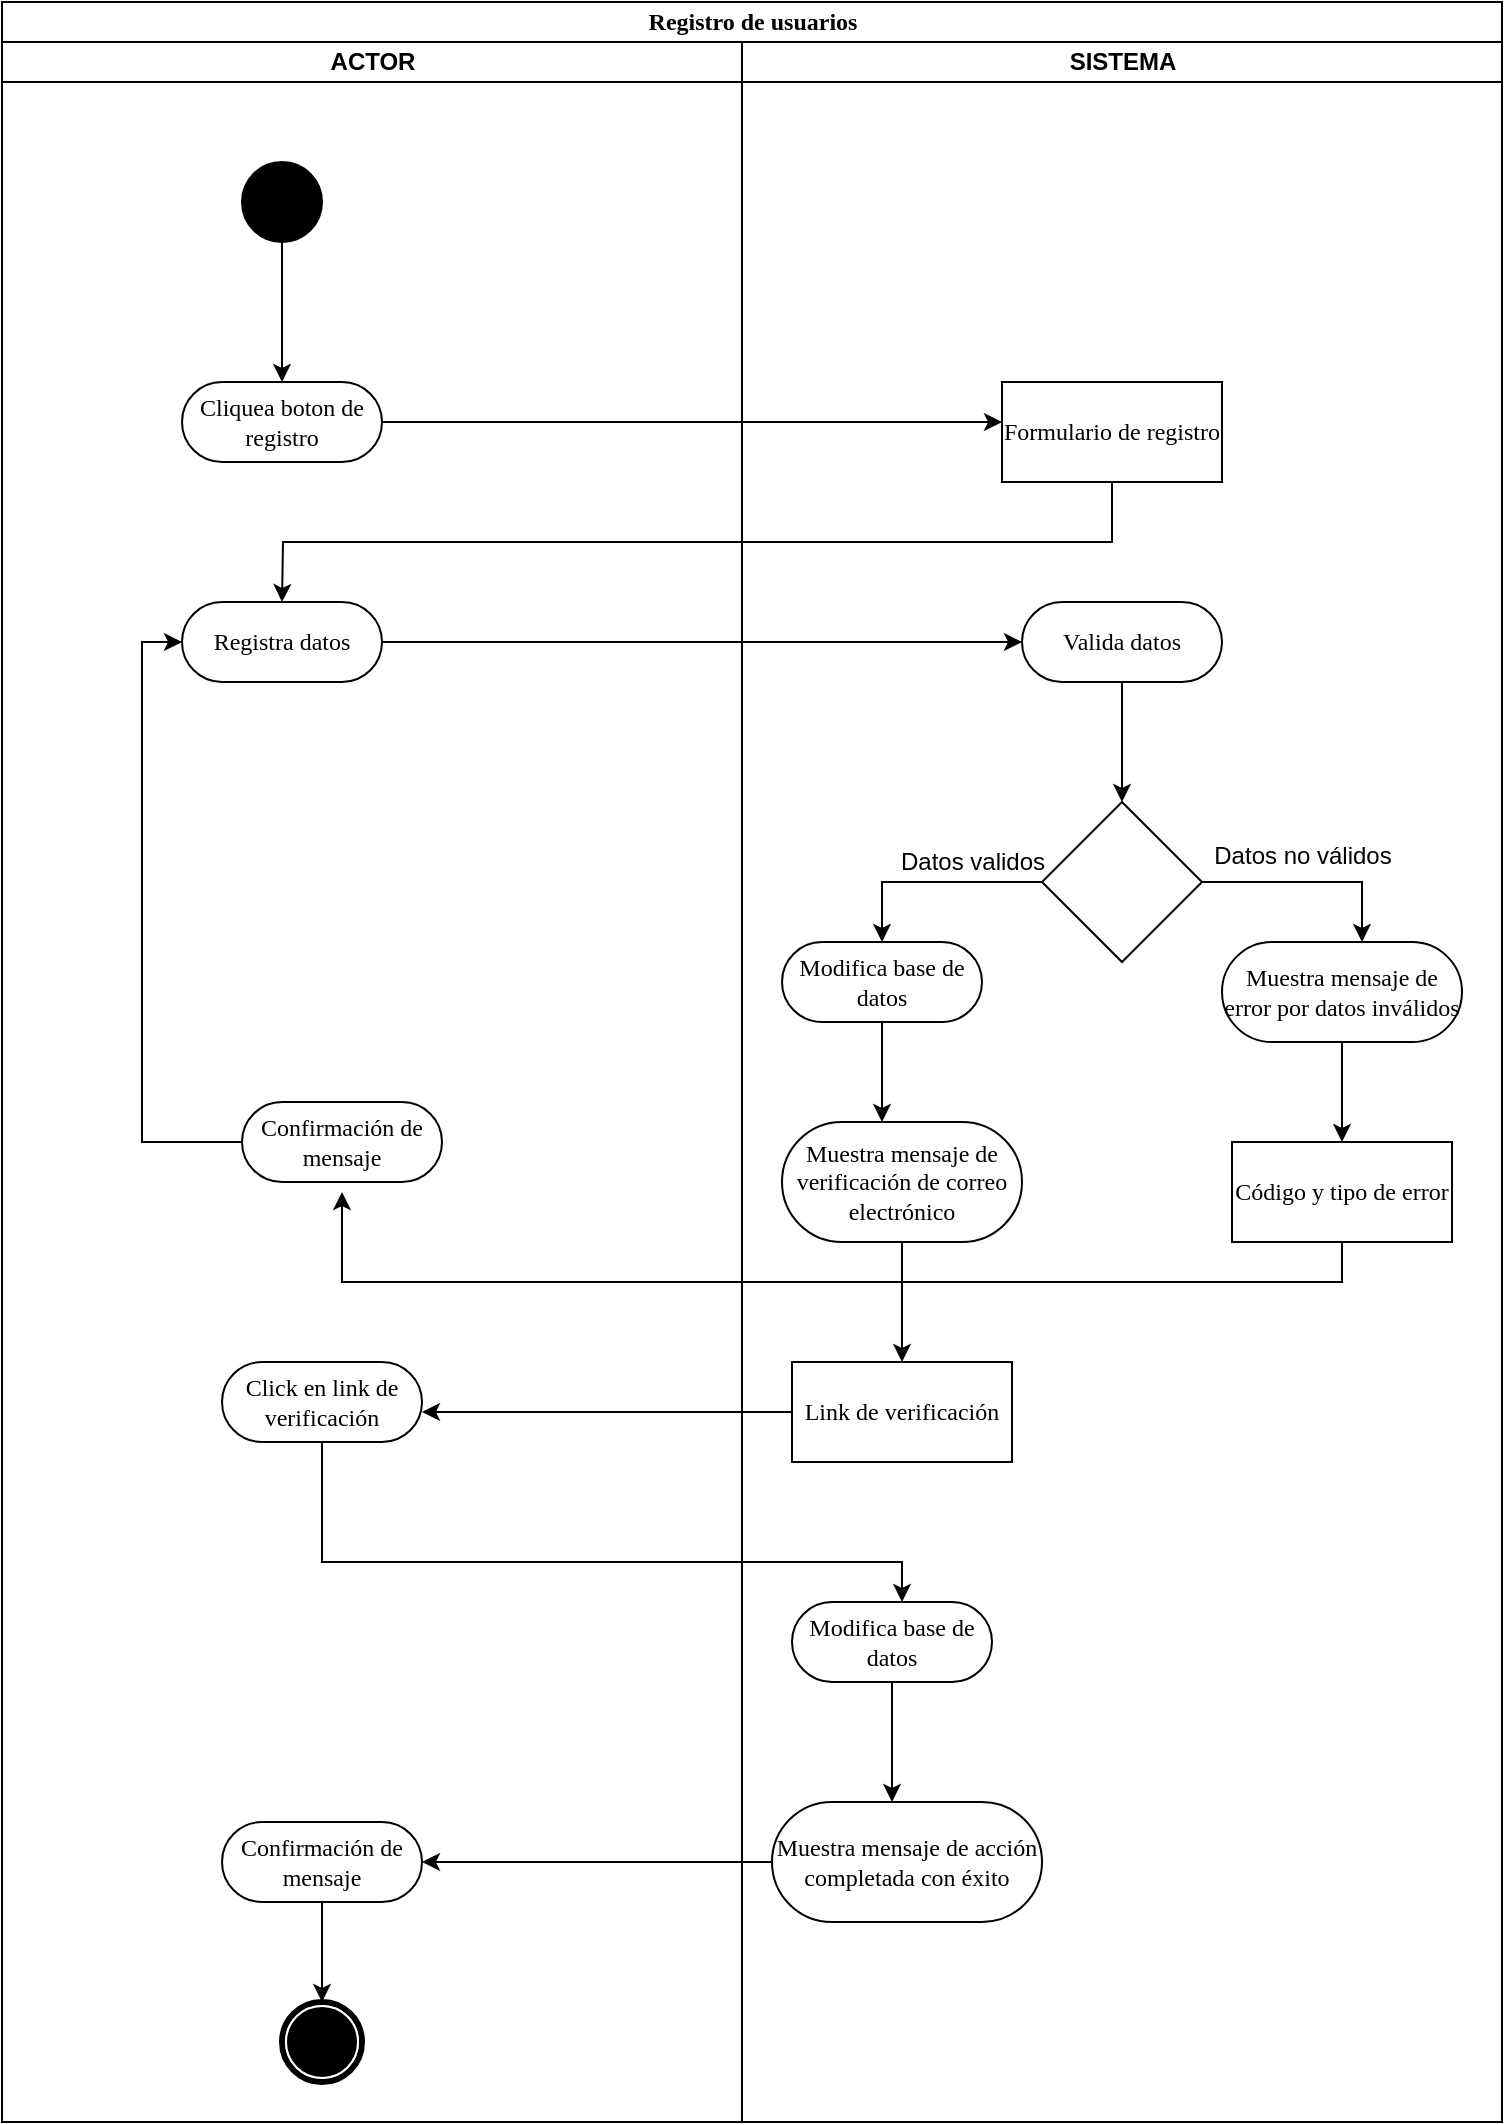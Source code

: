 <mxfile version="12.6.5" type="device" pages="3"><diagram name="Registro" id="0783ab3e-0a74-02c8-0abd-f7b4e66b4bec"><mxGraphModel dx="1024" dy="592" grid="1" gridSize="10" guides="1" tooltips="1" connect="1" arrows="1" fold="1" page="1" pageScale="1" pageWidth="850" pageHeight="1100" background="#ffffff" math="0" shadow="0"><root><mxCell id="0"/><mxCell id="1" parent="0"/><mxCell id="1c1d494c118603dd-1" value="Registro de usuarios" style="swimlane;html=1;childLayout=stackLayout;startSize=20;rounded=0;shadow=0;comic=0;labelBackgroundColor=none;strokeWidth=1;fontFamily=Verdana;fontSize=12;align=center;" parent="1" vertex="1"><mxGeometry x="40" y="20" width="750" height="1060" as="geometry"/></mxCell><mxCell id="1c1d494c118603dd-2" value="ACTOR" style="swimlane;html=1;startSize=20;" parent="1c1d494c118603dd-1" vertex="1"><mxGeometry y="20" width="370" height="1040" as="geometry"/></mxCell><mxCell id="rcDCNk9KiRNdhq87IISS-1" style="edgeStyle=orthogonalEdgeStyle;rounded=0;orthogonalLoop=1;jettySize=auto;html=1;" parent="1c1d494c118603dd-2" source="60571a20871a0731-4" target="60571a20871a0731-8" edge="1"><mxGeometry relative="1" as="geometry"/></mxCell><mxCell id="60571a20871a0731-4" value="" style="ellipse;whiteSpace=wrap;html=1;rounded=0;shadow=0;comic=0;labelBackgroundColor=none;strokeWidth=1;fillColor=#000000;fontFamily=Verdana;fontSize=12;align=center;" parent="1c1d494c118603dd-2" vertex="1"><mxGeometry x="120" y="60" width="40" height="40" as="geometry"/></mxCell><mxCell id="60571a20871a0731-8" value="Cliquea boton de registro" style="rounded=1;whiteSpace=wrap;html=1;shadow=0;comic=0;labelBackgroundColor=none;strokeWidth=1;fontFamily=Verdana;fontSize=12;align=center;arcSize=50;" parent="1c1d494c118603dd-2" vertex="1"><mxGeometry x="90" y="170" width="100" height="40" as="geometry"/></mxCell><mxCell id="rcDCNk9KiRNdhq87IISS-4" value="Registra datos" style="rounded=1;whiteSpace=wrap;html=1;shadow=0;comic=0;labelBackgroundColor=none;strokeWidth=1;fontFamily=Verdana;fontSize=12;align=center;arcSize=50;" parent="1c1d494c118603dd-2" vertex="1"><mxGeometry x="90" y="280" width="100" height="40" as="geometry"/></mxCell><mxCell id="ji4gFvk_1P_gyzuex5hH-104" value="Click en link de verificación" style="rounded=1;whiteSpace=wrap;html=1;shadow=0;comic=0;labelBackgroundColor=none;strokeWidth=1;fontFamily=Verdana;fontSize=12;align=center;arcSize=50;" vertex="1" parent="1c1d494c118603dd-2"><mxGeometry x="110" y="660" width="100" height="40" as="geometry"/></mxCell><mxCell id="ji4gFvk_1P_gyzuex5hH-111" style="edgeStyle=orthogonalEdgeStyle;rounded=0;orthogonalLoop=1;jettySize=auto;html=1;exitX=0.5;exitY=1;exitDx=0;exitDy=0;entryX=0.5;entryY=0;entryDx=0;entryDy=0;" edge="1" parent="1c1d494c118603dd-2" source="ji4gFvk_1P_gyzuex5hH-110" target="60571a20871a0731-5"><mxGeometry relative="1" as="geometry"/></mxCell><mxCell id="ji4gFvk_1P_gyzuex5hH-110" value="Confirmación de mensaje" style="rounded=1;whiteSpace=wrap;html=1;shadow=0;comic=0;labelBackgroundColor=none;strokeWidth=1;fontFamily=Verdana;fontSize=12;align=center;arcSize=50;" vertex="1" parent="1c1d494c118603dd-2"><mxGeometry x="110" y="890" width="100" height="40" as="geometry"/></mxCell><mxCell id="60571a20871a0731-5" value="" style="shape=mxgraph.bpmn.shape;html=1;verticalLabelPosition=bottom;labelBackgroundColor=#ffffff;verticalAlign=top;perimeter=ellipsePerimeter;outline=end;symbol=terminate;rounded=0;shadow=0;comic=0;strokeWidth=1;fontFamily=Verdana;fontSize=12;align=center;" parent="1c1d494c118603dd-2" vertex="1"><mxGeometry x="140" y="980" width="40" height="40" as="geometry"/></mxCell><mxCell id="ji4gFvk_1P_gyzuex5hH-117" style="edgeStyle=orthogonalEdgeStyle;rounded=0;orthogonalLoop=1;jettySize=auto;html=1;exitX=0;exitY=0.5;exitDx=0;exitDy=0;entryX=0;entryY=0.5;entryDx=0;entryDy=0;" edge="1" parent="1c1d494c118603dd-2" source="ji4gFvk_1P_gyzuex5hH-116" target="rcDCNk9KiRNdhq87IISS-4"><mxGeometry relative="1" as="geometry"/></mxCell><mxCell id="ji4gFvk_1P_gyzuex5hH-116" value="Confirmación de mensaje" style="rounded=1;whiteSpace=wrap;html=1;shadow=0;comic=0;labelBackgroundColor=none;strokeWidth=1;fontFamily=Verdana;fontSize=12;align=center;arcSize=50;" vertex="1" parent="1c1d494c118603dd-2"><mxGeometry x="120" y="530" width="100" height="40" as="geometry"/></mxCell><mxCell id="1c1d494c118603dd-4" value="SISTEMA" style="swimlane;html=1;startSize=20;" parent="1c1d494c118603dd-1" vertex="1"><mxGeometry x="370" y="20" width="380" height="1040" as="geometry"/></mxCell><mxCell id="1c1d494c118603dd-9" value="Formulario de registro" style="rounded=0;whiteSpace=wrap;html=1;shadow=0;comic=0;labelBackgroundColor=none;strokeWidth=1;fontFamily=Verdana;fontSize=12;align=center;arcSize=50;" parent="1c1d494c118603dd-4" vertex="1"><mxGeometry x="130" y="170" width="110" height="50" as="geometry"/></mxCell><mxCell id="rcDCNk9KiRNdhq87IISS-6" value="Valida datos" style="rounded=1;whiteSpace=wrap;html=1;shadow=0;comic=0;labelBackgroundColor=none;strokeWidth=1;fontFamily=Verdana;fontSize=12;align=center;arcSize=50;" parent="1c1d494c118603dd-4" vertex="1"><mxGeometry x="140" y="280" width="100" height="40" as="geometry"/></mxCell><mxCell id="ji4gFvk_1P_gyzuex5hH-93" value="" style="rhombus;whiteSpace=wrap;html=1;" vertex="1" parent="1c1d494c118603dd-4"><mxGeometry x="150" y="380" width="80" height="80" as="geometry"/></mxCell><mxCell id="ji4gFvk_1P_gyzuex5hH-95" value="Datos validos" style="text;html=1;align=center;verticalAlign=middle;resizable=0;points=[];autosize=1;" vertex="1" parent="1c1d494c118603dd-4"><mxGeometry x="70" y="400" width="90" height="20" as="geometry"/></mxCell><mxCell id="ji4gFvk_1P_gyzuex5hH-97" value="Datos no válidos" style="text;html=1;align=center;verticalAlign=middle;resizable=0;points=[];autosize=1;" vertex="1" parent="1c1d494c118603dd-4"><mxGeometry x="230" y="397" width="100" height="20" as="geometry"/></mxCell><mxCell id="ji4gFvk_1P_gyzuex5hH-98" value="Modifica base de datos" style="rounded=1;whiteSpace=wrap;html=1;shadow=0;comic=0;labelBackgroundColor=none;strokeWidth=1;fontFamily=Verdana;fontSize=12;align=center;arcSize=50;" vertex="1" parent="1c1d494c118603dd-4"><mxGeometry x="20" y="450" width="100" height="40" as="geometry"/></mxCell><mxCell id="ji4gFvk_1P_gyzuex5hH-100" value="Muestra mensaje de verificación de correo electrónico" style="rounded=1;whiteSpace=wrap;html=1;shadow=0;comic=0;labelBackgroundColor=none;strokeWidth=1;fontFamily=Verdana;fontSize=12;align=center;arcSize=50;" vertex="1" parent="1c1d494c118603dd-4"><mxGeometry x="20" y="540" width="120" height="60" as="geometry"/></mxCell><mxCell id="ji4gFvk_1P_gyzuex5hH-102" value="Link de verificación" style="rounded=0;whiteSpace=wrap;html=1;shadow=0;comic=0;labelBackgroundColor=none;strokeWidth=1;fontFamily=Verdana;fontSize=12;align=center;arcSize=50;" vertex="1" parent="1c1d494c118603dd-4"><mxGeometry x="25" y="660" width="110" height="50" as="geometry"/></mxCell><mxCell id="ji4gFvk_1P_gyzuex5hH-106" value="Modifica base de datos" style="rounded=1;whiteSpace=wrap;html=1;shadow=0;comic=0;labelBackgroundColor=none;strokeWidth=1;fontFamily=Verdana;fontSize=12;align=center;arcSize=50;" vertex="1" parent="1c1d494c118603dd-4"><mxGeometry x="25" y="780" width="100" height="40" as="geometry"/></mxCell><mxCell id="ji4gFvk_1P_gyzuex5hH-108" value="Muestra mensaje de acción completada con éxito" style="rounded=1;whiteSpace=wrap;html=1;shadow=0;comic=0;labelBackgroundColor=none;strokeWidth=1;fontFamily=Verdana;fontSize=12;align=center;arcSize=50;" vertex="1" parent="1c1d494c118603dd-4"><mxGeometry x="15" y="880" width="135" height="60" as="geometry"/></mxCell><mxCell id="ji4gFvk_1P_gyzuex5hH-112" value="Muestra mensaje de error por datos inválidos" style="rounded=1;whiteSpace=wrap;html=1;shadow=0;comic=0;labelBackgroundColor=none;strokeWidth=1;fontFamily=Verdana;fontSize=12;align=center;arcSize=50;" vertex="1" parent="1c1d494c118603dd-4"><mxGeometry x="240" y="450" width="120" height="50" as="geometry"/></mxCell><mxCell id="ji4gFvk_1P_gyzuex5hH-114" value="Código y tipo de error" style="rounded=0;whiteSpace=wrap;html=1;shadow=0;comic=0;labelBackgroundColor=none;strokeWidth=1;fontFamily=Verdana;fontSize=12;align=center;arcSize=50;" vertex="1" parent="1c1d494c118603dd-4"><mxGeometry x="245" y="550" width="110" height="50" as="geometry"/></mxCell><mxCell id="rcDCNk9KiRNdhq87IISS-2" style="edgeStyle=orthogonalEdgeStyle;rounded=0;orthogonalLoop=1;jettySize=auto;html=1;exitX=1;exitY=0.5;exitDx=0;exitDy=0;" parent="1" source="60571a20871a0731-8" edge="1"><mxGeometry relative="1" as="geometry"><mxPoint x="540" y="230" as="targetPoint"/></mxGeometry></mxCell><mxCell id="rcDCNk9KiRNdhq87IISS-3" style="edgeStyle=orthogonalEdgeStyle;rounded=0;orthogonalLoop=1;jettySize=auto;html=1;exitX=0.5;exitY=1;exitDx=0;exitDy=0;" parent="1" source="1c1d494c118603dd-9" edge="1"><mxGeometry relative="1" as="geometry"><mxPoint x="180" y="320" as="targetPoint"/></mxGeometry></mxCell><mxCell id="rcDCNk9KiRNdhq87IISS-5" style="edgeStyle=orthogonalEdgeStyle;rounded=0;orthogonalLoop=1;jettySize=auto;html=1;" parent="1" source="rcDCNk9KiRNdhq87IISS-4" edge="1"><mxGeometry relative="1" as="geometry"><mxPoint x="550" y="340" as="targetPoint"/></mxGeometry></mxCell><mxCell id="rcDCNk9KiRNdhq87IISS-7" style="edgeStyle=orthogonalEdgeStyle;rounded=0;orthogonalLoop=1;jettySize=auto;html=1;" parent="1" source="rcDCNk9KiRNdhq87IISS-6" edge="1"><mxGeometry relative="1" as="geometry"><mxPoint x="600" y="420" as="targetPoint"/></mxGeometry></mxCell><mxCell id="ji4gFvk_1P_gyzuex5hH-94" style="edgeStyle=orthogonalEdgeStyle;rounded=0;orthogonalLoop=1;jettySize=auto;html=1;exitX=0;exitY=0.5;exitDx=0;exitDy=0;" edge="1" parent="1" source="ji4gFvk_1P_gyzuex5hH-93"><mxGeometry relative="1" as="geometry"><mxPoint x="480" y="490" as="targetPoint"/><Array as="points"><mxPoint x="480" y="460"/></Array></mxGeometry></mxCell><mxCell id="ji4gFvk_1P_gyzuex5hH-96" style="edgeStyle=orthogonalEdgeStyle;rounded=0;orthogonalLoop=1;jettySize=auto;html=1;exitX=1;exitY=0.5;exitDx=0;exitDy=0;" edge="1" parent="1" source="ji4gFvk_1P_gyzuex5hH-93"><mxGeometry relative="1" as="geometry"><mxPoint x="720" y="490" as="targetPoint"/><Array as="points"><mxPoint x="720" y="460"/></Array></mxGeometry></mxCell><mxCell id="ji4gFvk_1P_gyzuex5hH-99" style="edgeStyle=orthogonalEdgeStyle;rounded=0;orthogonalLoop=1;jettySize=auto;html=1;" edge="1" parent="1" source="ji4gFvk_1P_gyzuex5hH-98"><mxGeometry relative="1" as="geometry"><mxPoint x="480" y="580" as="targetPoint"/></mxGeometry></mxCell><mxCell id="ji4gFvk_1P_gyzuex5hH-101" style="edgeStyle=orthogonalEdgeStyle;rounded=0;orthogonalLoop=1;jettySize=auto;html=1;" edge="1" parent="1" source="ji4gFvk_1P_gyzuex5hH-100"><mxGeometry relative="1" as="geometry"><mxPoint x="490" y="700" as="targetPoint"/></mxGeometry></mxCell><mxCell id="ji4gFvk_1P_gyzuex5hH-103" style="edgeStyle=orthogonalEdgeStyle;rounded=0;orthogonalLoop=1;jettySize=auto;html=1;exitX=0;exitY=0.5;exitDx=0;exitDy=0;" edge="1" parent="1" source="ji4gFvk_1P_gyzuex5hH-102"><mxGeometry relative="1" as="geometry"><mxPoint x="250" y="725" as="targetPoint"/></mxGeometry></mxCell><mxCell id="ji4gFvk_1P_gyzuex5hH-105" style="edgeStyle=orthogonalEdgeStyle;rounded=0;orthogonalLoop=1;jettySize=auto;html=1;" edge="1" parent="1" source="ji4gFvk_1P_gyzuex5hH-104"><mxGeometry relative="1" as="geometry"><mxPoint x="490" y="820" as="targetPoint"/><Array as="points"><mxPoint x="200" y="800"/><mxPoint x="490" y="800"/></Array></mxGeometry></mxCell><mxCell id="ji4gFvk_1P_gyzuex5hH-107" style="edgeStyle=orthogonalEdgeStyle;rounded=0;orthogonalLoop=1;jettySize=auto;html=1;" edge="1" parent="1" source="ji4gFvk_1P_gyzuex5hH-106"><mxGeometry relative="1" as="geometry"><mxPoint x="485" y="920" as="targetPoint"/></mxGeometry></mxCell><mxCell id="ji4gFvk_1P_gyzuex5hH-109" style="edgeStyle=orthogonalEdgeStyle;rounded=0;orthogonalLoop=1;jettySize=auto;html=1;exitX=0;exitY=0.5;exitDx=0;exitDy=0;" edge="1" parent="1" source="ji4gFvk_1P_gyzuex5hH-108"><mxGeometry relative="1" as="geometry"><mxPoint x="250" y="950" as="targetPoint"/></mxGeometry></mxCell><mxCell id="ji4gFvk_1P_gyzuex5hH-113" style="edgeStyle=orthogonalEdgeStyle;rounded=0;orthogonalLoop=1;jettySize=auto;html=1;" edge="1" parent="1" source="ji4gFvk_1P_gyzuex5hH-112"><mxGeometry relative="1" as="geometry"><mxPoint x="710" y="590" as="targetPoint"/></mxGeometry></mxCell><mxCell id="ji4gFvk_1P_gyzuex5hH-115" style="edgeStyle=orthogonalEdgeStyle;rounded=0;orthogonalLoop=1;jettySize=auto;html=1;" edge="1" parent="1" source="ji4gFvk_1P_gyzuex5hH-114"><mxGeometry relative="1" as="geometry"><mxPoint x="210" y="615" as="targetPoint"/><Array as="points"><mxPoint x="710" y="660"/><mxPoint x="210" y="660"/></Array></mxGeometry></mxCell></root></mxGraphModel></diagram><diagram id="JMg8rLdhsolpQ4e_3MMV" name="Login"><mxGraphModel dx="1024" dy="592" grid="1" gridSize="10" guides="1" tooltips="1" connect="1" arrows="1" fold="1" page="1" pageScale="1" pageWidth="850" pageHeight="1100" math="0" shadow="0"><root><mxCell id="AGE9hfvsid-zQ2ivgDFC-0"/><mxCell id="AGE9hfvsid-zQ2ivgDFC-1" parent="AGE9hfvsid-zQ2ivgDFC-0"/><mxCell id="MGHmJW5sOWqEhAD0dC_q-0" value="Login" style="swimlane;html=1;childLayout=stackLayout;startSize=20;rounded=0;shadow=0;comic=0;labelBackgroundColor=none;strokeWidth=1;fontFamily=Verdana;fontSize=12;align=center;" vertex="1" parent="AGE9hfvsid-zQ2ivgDFC-1"><mxGeometry x="40" y="20" width="760" height="1060" as="geometry"/></mxCell><mxCell id="MGHmJW5sOWqEhAD0dC_q-25" style="edgeStyle=orthogonalEdgeStyle;rounded=0;orthogonalLoop=1;jettySize=auto;html=1;exitX=1;exitY=0.5;exitDx=0;exitDy=0;entryX=0;entryY=0.5;entryDx=0;entryDy=0;" edge="1" parent="MGHmJW5sOWqEhAD0dC_q-0" source="MGHmJW5sOWqEhAD0dC_q-4" target="MGHmJW5sOWqEhAD0dC_q-13"><mxGeometry relative="1" as="geometry"><mxPoint x="490" y="210" as="targetPoint"/><Array as="points"><mxPoint x="190" y="205"/></Array></mxGeometry></mxCell><mxCell id="MGHmJW5sOWqEhAD0dC_q-26" style="edgeStyle=orthogonalEdgeStyle;rounded=0;orthogonalLoop=1;jettySize=auto;html=1;entryX=0.417;entryY=0;entryDx=0;entryDy=0;entryPerimeter=0;" edge="1" parent="MGHmJW5sOWqEhAD0dC_q-0" source="MGHmJW5sOWqEhAD0dC_q-13" target="j9dy3ZEG6aM6DseY873t-6"><mxGeometry relative="1" as="geometry"><mxPoint x="140" y="300" as="targetPoint"/><Array as="points"><mxPoint x="545" y="280"/><mxPoint x="140" y="280"/></Array></mxGeometry></mxCell><mxCell id="MGHmJW5sOWqEhAD0dC_q-27" style="edgeStyle=orthogonalEdgeStyle;rounded=0;orthogonalLoop=1;jettySize=auto;html=1;entryX=0.5;entryY=0;entryDx=0;entryDy=0;" edge="1" parent="MGHmJW5sOWqEhAD0dC_q-0" target="MGHmJW5sOWqEhAD0dC_q-14"><mxGeometry relative="1" as="geometry"><mxPoint x="320" y="340" as="sourcePoint"/><Array as="points"><mxPoint x="460" y="340"/><mxPoint x="460" y="340"/></Array></mxGeometry></mxCell><mxCell id="MGHmJW5sOWqEhAD0dC_q-1" value="ACTOR" style="swimlane;html=1;startSize=20;" vertex="1" parent="MGHmJW5sOWqEhAD0dC_q-0"><mxGeometry y="20" width="380" height="1040" as="geometry"/></mxCell><mxCell id="MGHmJW5sOWqEhAD0dC_q-2" style="edgeStyle=orthogonalEdgeStyle;rounded=0;orthogonalLoop=1;jettySize=auto;html=1;" edge="1" parent="MGHmJW5sOWqEhAD0dC_q-1" source="MGHmJW5sOWqEhAD0dC_q-3" target="MGHmJW5sOWqEhAD0dC_q-4"><mxGeometry relative="1" as="geometry"/></mxCell><mxCell id="MGHmJW5sOWqEhAD0dC_q-3" value="" style="ellipse;whiteSpace=wrap;html=1;rounded=0;shadow=0;comic=0;labelBackgroundColor=none;strokeWidth=1;fillColor=#000000;fontFamily=Verdana;fontSize=12;align=center;" vertex="1" parent="MGHmJW5sOWqEhAD0dC_q-1"><mxGeometry x="120" y="60" width="40" height="40" as="geometry"/></mxCell><mxCell id="MGHmJW5sOWqEhAD0dC_q-4" value="Cliquea botón de login" style="rounded=1;whiteSpace=wrap;html=1;shadow=0;comic=0;labelBackgroundColor=none;strokeWidth=1;fontFamily=Verdana;fontSize=12;align=center;arcSize=50;" vertex="1" parent="MGHmJW5sOWqEhAD0dC_q-1"><mxGeometry x="90" y="170" width="100" height="40" as="geometry"/></mxCell><mxCell id="MGHmJW5sOWqEhAD0dC_q-33" style="edgeStyle=orthogonalEdgeStyle;rounded=0;orthogonalLoop=1;jettySize=auto;html=1;entryX=0.37;entryY=-0.14;entryDx=0;entryDy=0;entryPerimeter=0;" edge="1" parent="MGHmJW5sOWqEhAD0dC_q-1" source="MGHmJW5sOWqEhAD0dC_q-11" target="j9dy3ZEG6aM6DseY873t-6"><mxGeometry relative="1" as="geometry"><mxPoint x="140" y="280" as="targetPoint"/><Array as="points"><mxPoint x="70" y="550"/><mxPoint x="70" y="280"/><mxPoint x="134" y="280"/></Array></mxGeometry></mxCell><mxCell id="MGHmJW5sOWqEhAD0dC_q-11" value="Confirmación de mensaje" style="rounded=1;whiteSpace=wrap;html=1;shadow=0;comic=0;labelBackgroundColor=none;strokeWidth=1;fontFamily=Verdana;fontSize=12;align=center;arcSize=50;" vertex="1" parent="MGHmJW5sOWqEhAD0dC_q-1"><mxGeometry x="120" y="530" width="100" height="40" as="geometry"/></mxCell><mxCell id="j9dy3ZEG6aM6DseY873t-5" value="Activa caso de uso &quot;Olvidé contraseña&quot;" style="rounded=1;whiteSpace=wrap;html=1;shadow=0;comic=0;labelBackgroundColor=none;strokeWidth=1;fontFamily=Verdana;fontSize=12;align=center;arcSize=50;" vertex="1" parent="MGHmJW5sOWqEhAD0dC_q-1"><mxGeometry x="90" y="460" width="130" height="50" as="geometry"/></mxCell><mxCell id="j9dy3ZEG6aM6DseY873t-6" value="" style="rounded=0;whiteSpace=wrap;html=1;fillColor=#000000;" vertex="1" parent="MGHmJW5sOWqEhAD0dC_q-1"><mxGeometry x="90" y="320" width="120" height="10" as="geometry"/></mxCell><mxCell id="j9dy3ZEG6aM6DseY873t-12" style="edgeStyle=orthogonalEdgeStyle;rounded=0;orthogonalLoop=1;jettySize=auto;html=1;entryX=0.5;entryY=0;entryDx=0;entryDy=0;startArrow=none;startFill=0;endArrow=classic;endFill=1;" edge="1" parent="MGHmJW5sOWqEhAD0dC_q-1" source="j9dy3ZEG6aM6DseY873t-11" target="j9dy3ZEG6aM6DseY873t-5"><mxGeometry relative="1" as="geometry"/></mxCell><mxCell id="j9dy3ZEG6aM6DseY873t-11" value="Cliquea botón olvidé contraseña" style="rounded=1;whiteSpace=wrap;html=1;shadow=0;comic=0;labelBackgroundColor=none;strokeWidth=1;fontFamily=Verdana;fontSize=12;align=center;arcSize=50;" vertex="1" parent="MGHmJW5sOWqEhAD0dC_q-1"><mxGeometry x="90" y="370" width="130" height="50" as="geometry"/></mxCell><mxCell id="j9dy3ZEG6aM6DseY873t-13" value="Registra datos" style="rounded=1;whiteSpace=wrap;html=1;shadow=0;comic=0;labelBackgroundColor=none;strokeWidth=1;fontFamily=Verdana;fontSize=12;align=center;arcSize=50;" vertex="1" parent="MGHmJW5sOWqEhAD0dC_q-1"><mxGeometry x="250" y="300" width="110" height="40" as="geometry"/></mxCell><mxCell id="aGNfcVvSr3MK3ZVdA3d0-1" value="" style="shape=mxgraph.bpmn.shape;html=1;verticalLabelPosition=bottom;labelBackgroundColor=#ffffff;verticalAlign=top;perimeter=ellipsePerimeter;outline=end;symbol=terminate;rounded=0;shadow=0;comic=0;strokeWidth=1;fontFamily=Verdana;fontSize=12;align=center;" vertex="1" parent="MGHmJW5sOWqEhAD0dC_q-1"><mxGeometry x="285" y="465" width="40" height="40" as="geometry"/></mxCell><mxCell id="MGHmJW5sOWqEhAD0dC_q-12" value="SISTEMA" style="swimlane;html=1;startSize=20;" vertex="1" parent="MGHmJW5sOWqEhAD0dC_q-0"><mxGeometry x="380" y="20" width="380" height="1040" as="geometry"/></mxCell><mxCell id="MGHmJW5sOWqEhAD0dC_q-13" value="Formulario de login" style="rounded=0;whiteSpace=wrap;html=1;shadow=0;comic=0;labelBackgroundColor=none;strokeWidth=1;fontFamily=Verdana;fontSize=12;align=center;arcSize=50;" vertex="1" parent="MGHmJW5sOWqEhAD0dC_q-12"><mxGeometry x="120" y="160" width="110" height="50" as="geometry"/></mxCell><mxCell id="MGHmJW5sOWqEhAD0dC_q-28" style="edgeStyle=orthogonalEdgeStyle;rounded=0;orthogonalLoop=1;jettySize=auto;html=1;exitX=0.5;exitY=1;exitDx=0;exitDy=0;entryX=0.5;entryY=0;entryDx=0;entryDy=0;" edge="1" parent="MGHmJW5sOWqEhAD0dC_q-12" source="MGHmJW5sOWqEhAD0dC_q-14" target="MGHmJW5sOWqEhAD0dC_q-15"><mxGeometry relative="1" as="geometry"/></mxCell><mxCell id="MGHmJW5sOWqEhAD0dC_q-14" value="Valida datos" style="rounded=1;whiteSpace=wrap;html=1;shadow=0;comic=0;labelBackgroundColor=none;strokeWidth=1;fontFamily=Verdana;fontSize=12;align=center;arcSize=50;" vertex="1" parent="MGHmJW5sOWqEhAD0dC_q-12"><mxGeometry x="140" y="340" width="100" height="40" as="geometry"/></mxCell><mxCell id="MGHmJW5sOWqEhAD0dC_q-30" style="edgeStyle=orthogonalEdgeStyle;rounded=0;orthogonalLoop=1;jettySize=auto;html=1;entryX=0.5;entryY=0;entryDx=0;entryDy=0;" edge="1" parent="MGHmJW5sOWqEhAD0dC_q-12" source="MGHmJW5sOWqEhAD0dC_q-15" target="MGHmJW5sOWqEhAD0dC_q-23"><mxGeometry relative="1" as="geometry"/></mxCell><mxCell id="MGHmJW5sOWqEhAD0dC_q-15" value="" style="rhombus;whiteSpace=wrap;html=1;" vertex="1" parent="MGHmJW5sOWqEhAD0dC_q-12"><mxGeometry x="150" y="400" width="80" height="80" as="geometry"/></mxCell><mxCell id="MGHmJW5sOWqEhAD0dC_q-16" value="Datos validos" style="text;html=1;align=center;verticalAlign=middle;resizable=0;points=[];autosize=1;" vertex="1" parent="MGHmJW5sOWqEhAD0dC_q-12"><mxGeometry x="70" y="400" width="90" height="20" as="geometry"/></mxCell><mxCell id="MGHmJW5sOWqEhAD0dC_q-17" value="Datos no válidos" style="text;html=1;align=center;verticalAlign=middle;resizable=0;points=[];autosize=1;" vertex="1" parent="MGHmJW5sOWqEhAD0dC_q-12"><mxGeometry x="230" y="397" width="100" height="20" as="geometry"/></mxCell><mxCell id="MGHmJW5sOWqEhAD0dC_q-34" style="edgeStyle=orthogonalEdgeStyle;rounded=0;orthogonalLoop=1;jettySize=auto;html=1;exitX=0.5;exitY=0;exitDx=0;exitDy=0;endArrow=none;endFill=0;startArrow=classic;startFill=1;" edge="1" parent="MGHmJW5sOWqEhAD0dC_q-12" source="MGHmJW5sOWqEhAD0dC_q-20" target="MGHmJW5sOWqEhAD0dC_q-15"><mxGeometry relative="1" as="geometry"><Array as="points"><mxPoint x="80" y="430"/></Array></mxGeometry></mxCell><mxCell id="MGHmJW5sOWqEhAD0dC_q-20" value="Página de inicio" style="rounded=0;whiteSpace=wrap;html=1;shadow=0;comic=0;labelBackgroundColor=none;strokeWidth=1;fontFamily=Verdana;fontSize=12;align=center;arcSize=50;" vertex="1" parent="MGHmJW5sOWqEhAD0dC_q-12"><mxGeometry x="25" y="480" width="110" height="50" as="geometry"/></mxCell><mxCell id="MGHmJW5sOWqEhAD0dC_q-31" style="edgeStyle=orthogonalEdgeStyle;rounded=0;orthogonalLoop=1;jettySize=auto;html=1;exitX=0.5;exitY=1;exitDx=0;exitDy=0;entryX=0.5;entryY=0;entryDx=0;entryDy=0;" edge="1" parent="MGHmJW5sOWqEhAD0dC_q-12" source="MGHmJW5sOWqEhAD0dC_q-23" target="MGHmJW5sOWqEhAD0dC_q-24"><mxGeometry relative="1" as="geometry"/></mxCell><mxCell id="MGHmJW5sOWqEhAD0dC_q-23" value="Muestra mensaje de error por datos inválidos" style="rounded=1;whiteSpace=wrap;html=1;shadow=0;comic=0;labelBackgroundColor=none;strokeWidth=1;fontFamily=Verdana;fontSize=12;align=center;arcSize=50;" vertex="1" parent="MGHmJW5sOWqEhAD0dC_q-12"><mxGeometry x="240" y="460" width="120" height="50" as="geometry"/></mxCell><mxCell id="MGHmJW5sOWqEhAD0dC_q-24" value="Código y tipo de error" style="rounded=0;whiteSpace=wrap;html=1;shadow=0;comic=0;labelBackgroundColor=none;strokeWidth=1;fontFamily=Verdana;fontSize=12;align=center;arcSize=50;" vertex="1" parent="MGHmJW5sOWqEhAD0dC_q-12"><mxGeometry x="245" y="550" width="110" height="50" as="geometry"/></mxCell><mxCell id="MGHmJW5sOWqEhAD0dC_q-9" value="" style="shape=mxgraph.bpmn.shape;html=1;verticalLabelPosition=bottom;labelBackgroundColor=#ffffff;verticalAlign=top;perimeter=ellipsePerimeter;outline=end;symbol=terminate;rounded=0;shadow=0;comic=0;strokeWidth=1;fontFamily=Verdana;fontSize=12;align=center;" vertex="1" parent="MGHmJW5sOWqEhAD0dC_q-12"><mxGeometry x="60" y="590" width="40" height="40" as="geometry"/></mxCell><mxCell id="MGHmJW5sOWqEhAD0dC_q-35" style="edgeStyle=orthogonalEdgeStyle;rounded=0;orthogonalLoop=1;jettySize=auto;html=1;startArrow=none;startFill=0;endArrow=classic;endFill=1;entryX=0.5;entryY=0;entryDx=0;entryDy=0;" edge="1" parent="MGHmJW5sOWqEhAD0dC_q-12" source="MGHmJW5sOWqEhAD0dC_q-20" target="MGHmJW5sOWqEhAD0dC_q-9"><mxGeometry relative="1" as="geometry"><mxPoint x="70" y="590" as="targetPoint"/></mxGeometry></mxCell><mxCell id="MGHmJW5sOWqEhAD0dC_q-32" style="edgeStyle=orthogonalEdgeStyle;rounded=0;orthogonalLoop=1;jettySize=auto;html=1;entryX=0.5;entryY=1;entryDx=0;entryDy=0;" edge="1" parent="MGHmJW5sOWqEhAD0dC_q-0" source="MGHmJW5sOWqEhAD0dC_q-24" target="MGHmJW5sOWqEhAD0dC_q-11"><mxGeometry relative="1" as="geometry"><Array as="points"><mxPoint x="670" y="720"/><mxPoint x="170" y="720"/></Array></mxGeometry></mxCell><mxCell id="j9dy3ZEG6aM6DseY873t-9" style="edgeStyle=orthogonalEdgeStyle;rounded=0;orthogonalLoop=1;jettySize=auto;html=1;exitX=0.5;exitY=1;exitDx=0;exitDy=0;startArrow=none;startFill=0;endArrow=classic;endFill=1;" edge="1" parent="AGE9hfvsid-zQ2ivgDFC-1" source="j9dy3ZEG6aM6DseY873t-6"><mxGeometry relative="1" as="geometry"><mxPoint x="190" y="410" as="targetPoint"/></mxGeometry></mxCell><mxCell id="j9dy3ZEG6aM6DseY873t-10" style="edgeStyle=orthogonalEdgeStyle;rounded=0;orthogonalLoop=1;jettySize=auto;html=1;exitX=1;exitY=0.25;exitDx=0;exitDy=0;startArrow=none;startFill=0;endArrow=classic;endFill=1;" edge="1" parent="AGE9hfvsid-zQ2ivgDFC-1" source="j9dy3ZEG6aM6DseY873t-6"><mxGeometry relative="1" as="geometry"><mxPoint x="290" y="363" as="targetPoint"/></mxGeometry></mxCell><mxCell id="aGNfcVvSr3MK3ZVdA3d0-0" style="edgeStyle=orthogonalEdgeStyle;rounded=0;orthogonalLoop=1;jettySize=auto;html=1;startArrow=none;startFill=0;endArrow=classic;endFill=1;" edge="1" parent="AGE9hfvsid-zQ2ivgDFC-1" source="j9dy3ZEG6aM6DseY873t-5"><mxGeometry relative="1" as="geometry"><mxPoint x="320" y="525" as="targetPoint"/></mxGeometry></mxCell></root></mxGraphModel></diagram><diagram id="V1_tDdCyUiHJDtnnJj5_" name="Forgot Password"><mxGraphModel dx="1024" dy="592" grid="1" gridSize="10" guides="1" tooltips="1" connect="1" arrows="1" fold="1" page="1" pageScale="1" pageWidth="850" pageHeight="1100" math="0" shadow="0"><root><mxCell id="vRVhwSrYT795nAfXV4Bq-0"/><mxCell id="vRVhwSrYT795nAfXV4Bq-1" parent="vRVhwSrYT795nAfXV4Bq-0"/><mxCell id="7DBcih0LDH_CE6ePmfUJ-0" value="Olvidó Contraseña" style="swimlane;html=1;childLayout=stackLayout;startSize=20;rounded=0;shadow=0;comic=0;labelBackgroundColor=none;strokeWidth=1;fontFamily=Verdana;fontSize=12;align=center;" vertex="1" parent="vRVhwSrYT795nAfXV4Bq-1"><mxGeometry x="40" y="20" width="750" height="1340" as="geometry"/></mxCell><mxCell id="7DBcih0LDH_CE6ePmfUJ-1" value="ACTOR" style="swimlane;html=1;startSize=20;" vertex="1" parent="7DBcih0LDH_CE6ePmfUJ-0"><mxGeometry y="20" width="370" height="1320" as="geometry"/></mxCell><mxCell id="7DBcih0LDH_CE6ePmfUJ-3" value="" style="ellipse;whiteSpace=wrap;html=1;rounded=0;shadow=0;comic=0;labelBackgroundColor=none;strokeWidth=1;fillColor=#000000;fontFamily=Verdana;fontSize=12;align=center;" vertex="1" parent="7DBcih0LDH_CE6ePmfUJ-1"><mxGeometry x="120" y="60" width="40" height="40" as="geometry"/></mxCell><mxCell id="7DBcih0LDH_CE6ePmfUJ-5" value="Registra datos" style="rounded=1;whiteSpace=wrap;html=1;shadow=0;comic=0;labelBackgroundColor=none;strokeWidth=1;fontFamily=Verdana;fontSize=12;align=center;arcSize=50;" vertex="1" parent="7DBcih0LDH_CE6ePmfUJ-1"><mxGeometry x="90" y="170" width="100" height="40" as="geometry"/></mxCell><mxCell id="7DBcih0LDH_CE6ePmfUJ-6" value="Cliquea link de reseteo" style="rounded=1;whiteSpace=wrap;html=1;shadow=0;comic=0;labelBackgroundColor=none;strokeWidth=1;fontFamily=Verdana;fontSize=12;align=center;arcSize=50;" vertex="1" parent="7DBcih0LDH_CE6ePmfUJ-1"><mxGeometry x="110" y="660" width="100" height="40" as="geometry"/></mxCell><mxCell id="7DBcih0LDH_CE6ePmfUJ-9" value="" style="shape=mxgraph.bpmn.shape;html=1;verticalLabelPosition=bottom;labelBackgroundColor=#ffffff;verticalAlign=top;perimeter=ellipsePerimeter;outline=end;symbol=terminate;rounded=0;shadow=0;comic=0;strokeWidth=1;fontFamily=Verdana;fontSize=12;align=center;" vertex="1" parent="7DBcih0LDH_CE6ePmfUJ-1"><mxGeometry x="150" y="1260" width="40" height="40" as="geometry"/></mxCell><mxCell id="7DBcih0LDH_CE6ePmfUJ-10" style="edgeStyle=orthogonalEdgeStyle;rounded=0;orthogonalLoop=1;jettySize=auto;html=1;exitX=0;exitY=0.5;exitDx=0;exitDy=0;entryX=0;entryY=0.5;entryDx=0;entryDy=0;" edge="1" parent="7DBcih0LDH_CE6ePmfUJ-1" source="7DBcih0LDH_CE6ePmfUJ-11" target="7DBcih0LDH_CE6ePmfUJ-5"><mxGeometry relative="1" as="geometry"/></mxCell><mxCell id="7DBcih0LDH_CE6ePmfUJ-11" value="Confirmación de mensaje" style="rounded=1;whiteSpace=wrap;html=1;shadow=0;comic=0;labelBackgroundColor=none;strokeWidth=1;fontFamily=Verdana;fontSize=12;align=center;arcSize=50;" vertex="1" parent="7DBcih0LDH_CE6ePmfUJ-1"><mxGeometry x="120" y="530" width="100" height="40" as="geometry"/></mxCell><mxCell id="YfgqWx3bVlrSTXMQpDXd-9" value="Registra datos" style="rounded=1;whiteSpace=wrap;html=1;shadow=0;comic=0;labelBackgroundColor=none;strokeWidth=1;fontFamily=Verdana;fontSize=12;align=center;arcSize=50;" vertex="1" parent="7DBcih0LDH_CE6ePmfUJ-1"><mxGeometry x="110" y="760" width="100" height="40" as="geometry"/></mxCell><mxCell id="YfgqWx3bVlrSTXMQpDXd-30" style="edgeStyle=orthogonalEdgeStyle;rounded=0;orthogonalLoop=1;jettySize=auto;html=1;exitX=0;exitY=0.5;exitDx=0;exitDy=0;entryX=0;entryY=0.5;entryDx=0;entryDy=0;startArrow=none;startFill=0;endArrow=classic;endFill=1;" edge="1" parent="7DBcih0LDH_CE6ePmfUJ-1" source="YfgqWx3bVlrSTXMQpDXd-14" target="YfgqWx3bVlrSTXMQpDXd-9"><mxGeometry relative="1" as="geometry"/></mxCell><mxCell id="YfgqWx3bVlrSTXMQpDXd-14" value="Confirmación de mensaje" style="rounded=1;whiteSpace=wrap;html=1;shadow=0;comic=0;labelBackgroundColor=none;strokeWidth=1;fontFamily=Verdana;fontSize=12;align=center;arcSize=50;" vertex="1" parent="7DBcih0LDH_CE6ePmfUJ-1"><mxGeometry x="120" y="1075" width="100" height="40" as="geometry"/></mxCell><mxCell id="YfgqWx3bVlrSTXMQpDXd-32" value="Confirmación de mensaje" style="rounded=1;whiteSpace=wrap;html=1;shadow=0;comic=0;labelBackgroundColor=none;strokeWidth=1;fontFamily=Verdana;fontSize=12;align=center;arcSize=50;" vertex="1" parent="7DBcih0LDH_CE6ePmfUJ-1"><mxGeometry x="120" y="1190" width="100" height="40" as="geometry"/></mxCell><mxCell id="7DBcih0LDH_CE6ePmfUJ-12" value="SISTEMA" style="swimlane;html=1;startSize=20;" vertex="1" parent="7DBcih0LDH_CE6ePmfUJ-0"><mxGeometry x="370" y="20" width="380" height="1320" as="geometry"/></mxCell><mxCell id="7DBcih0LDH_CE6ePmfUJ-13" value="Formulario de recuperación de contraseña" style="rounded=0;whiteSpace=wrap;html=1;shadow=0;comic=0;labelBackgroundColor=none;strokeWidth=1;fontFamily=Verdana;fontSize=12;align=center;arcSize=50;" vertex="1" parent="7DBcih0LDH_CE6ePmfUJ-12"><mxGeometry x="135" y="100" width="110" height="50" as="geometry"/></mxCell><mxCell id="YfgqWx3bVlrSTXMQpDXd-11" style="edgeStyle=orthogonalEdgeStyle;rounded=0;orthogonalLoop=1;jettySize=auto;html=1;exitX=0.5;exitY=1;exitDx=0;exitDy=0;entryX=0.5;entryY=0;entryDx=0;entryDy=0;startArrow=none;startFill=0;endArrow=classic;endFill=1;" edge="1" parent="7DBcih0LDH_CE6ePmfUJ-12" source="7DBcih0LDH_CE6ePmfUJ-14" target="7DBcih0LDH_CE6ePmfUJ-15"><mxGeometry relative="1" as="geometry"/></mxCell><mxCell id="7DBcih0LDH_CE6ePmfUJ-14" value="Valida datos" style="rounded=1;whiteSpace=wrap;html=1;shadow=0;comic=0;labelBackgroundColor=none;strokeWidth=1;fontFamily=Verdana;fontSize=12;align=center;arcSize=50;" vertex="1" parent="7DBcih0LDH_CE6ePmfUJ-12"><mxGeometry x="140" y="280" width="100" height="40" as="geometry"/></mxCell><mxCell id="YfgqWx3bVlrSTXMQpDXd-2" style="edgeStyle=orthogonalEdgeStyle;rounded=0;orthogonalLoop=1;jettySize=auto;html=1;exitX=1;exitY=0.5;exitDx=0;exitDy=0;entryX=0.5;entryY=0;entryDx=0;entryDy=0;startArrow=none;startFill=0;endArrow=classic;endFill=1;" edge="1" parent="7DBcih0LDH_CE6ePmfUJ-12" source="7DBcih0LDH_CE6ePmfUJ-15" target="7DBcih0LDH_CE6ePmfUJ-23"><mxGeometry relative="1" as="geometry"/></mxCell><mxCell id="YfgqWx3bVlrSTXMQpDXd-5" style="edgeStyle=orthogonalEdgeStyle;rounded=0;orthogonalLoop=1;jettySize=auto;html=1;entryX=0.5;entryY=0;entryDx=0;entryDy=0;startArrow=none;startFill=0;endArrow=classic;endFill=1;" edge="1" parent="7DBcih0LDH_CE6ePmfUJ-12" source="7DBcih0LDH_CE6ePmfUJ-15" target="7DBcih0LDH_CE6ePmfUJ-18"><mxGeometry relative="1" as="geometry"/></mxCell><mxCell id="7DBcih0LDH_CE6ePmfUJ-15" value="" style="rhombus;whiteSpace=wrap;html=1;" vertex="1" parent="7DBcih0LDH_CE6ePmfUJ-12"><mxGeometry x="150" y="380" width="80" height="80" as="geometry"/></mxCell><mxCell id="7DBcih0LDH_CE6ePmfUJ-16" value="Datos validos" style="text;html=1;align=center;verticalAlign=middle;resizable=0;points=[];autosize=1;" vertex="1" parent="7DBcih0LDH_CE6ePmfUJ-12"><mxGeometry x="37.5" y="397" width="90" height="20" as="geometry"/></mxCell><mxCell id="7DBcih0LDH_CE6ePmfUJ-17" value="Datos no válidos" style="text;html=1;align=center;verticalAlign=middle;resizable=0;points=[];autosize=1;" vertex="1" parent="7DBcih0LDH_CE6ePmfUJ-12"><mxGeometry x="245" y="397" width="100" height="20" as="geometry"/></mxCell><mxCell id="7DBcih0LDH_CE6ePmfUJ-18" value="Envia mensaje de reseteo de contraseña" style="rounded=1;whiteSpace=wrap;html=1;shadow=0;comic=0;labelBackgroundColor=none;strokeWidth=1;fontFamily=Verdana;fontSize=12;align=center;arcSize=50;" vertex="1" parent="7DBcih0LDH_CE6ePmfUJ-12"><mxGeometry x="20" y="450" width="120" height="60" as="geometry"/></mxCell><mxCell id="7DBcih0LDH_CE6ePmfUJ-20" value="Link de reseteo" style="rounded=0;whiteSpace=wrap;html=1;shadow=0;comic=0;labelBackgroundColor=none;strokeWidth=1;fontFamily=Verdana;fontSize=12;align=center;arcSize=50;" vertex="1" parent="7DBcih0LDH_CE6ePmfUJ-12"><mxGeometry x="25" y="560" width="110" height="50" as="geometry"/></mxCell><mxCell id="YfgqWx3bVlrSTXMQpDXd-3" style="edgeStyle=orthogonalEdgeStyle;rounded=0;orthogonalLoop=1;jettySize=auto;html=1;exitX=0.5;exitY=1;exitDx=0;exitDy=0;entryX=0.5;entryY=0;entryDx=0;entryDy=0;startArrow=none;startFill=0;endArrow=classic;endFill=1;" edge="1" parent="7DBcih0LDH_CE6ePmfUJ-12" source="7DBcih0LDH_CE6ePmfUJ-23" target="7DBcih0LDH_CE6ePmfUJ-24"><mxGeometry relative="1" as="geometry"/></mxCell><mxCell id="7DBcih0LDH_CE6ePmfUJ-23" value="Muestra mensaje de error por datos inválidos" style="rounded=1;whiteSpace=wrap;html=1;shadow=0;comic=0;labelBackgroundColor=none;strokeWidth=1;fontFamily=Verdana;fontSize=12;align=center;arcSize=50;" vertex="1" parent="7DBcih0LDH_CE6ePmfUJ-12"><mxGeometry x="240" y="450" width="120" height="50" as="geometry"/></mxCell><mxCell id="7DBcih0LDH_CE6ePmfUJ-24" value="Código y tipo de error" style="rounded=0;whiteSpace=wrap;html=1;shadow=0;comic=0;labelBackgroundColor=none;strokeWidth=1;fontFamily=Verdana;fontSize=12;align=center;arcSize=50;" vertex="1" parent="7DBcih0LDH_CE6ePmfUJ-12"><mxGeometry x="245" y="550" width="110" height="50" as="geometry"/></mxCell><mxCell id="YfgqWx3bVlrSTXMQpDXd-12" value="Valida datos" style="rounded=1;whiteSpace=wrap;html=1;shadow=0;comic=0;labelBackgroundColor=none;strokeWidth=1;fontFamily=Verdana;fontSize=12;align=center;arcSize=50;" vertex="1" parent="7DBcih0LDH_CE6ePmfUJ-12"><mxGeometry x="150" y="800" width="100" height="40" as="geometry"/></mxCell><mxCell id="YfgqWx3bVlrSTXMQpDXd-26" value="Muestra mensaje de acción completada con éxito" style="rounded=1;whiteSpace=wrap;html=1;shadow=0;comic=0;labelBackgroundColor=none;strokeWidth=1;fontFamily=Verdana;fontSize=12;align=center;arcSize=50;" vertex="1" parent="7DBcih0LDH_CE6ePmfUJ-12"><mxGeometry x="20" y="1070" width="150" height="50" as="geometry"/></mxCell><mxCell id="7DBcih0LDH_CE6ePmfUJ-2" style="edgeStyle=orthogonalEdgeStyle;rounded=0;orthogonalLoop=1;jettySize=auto;html=1;" edge="1" parent="7DBcih0LDH_CE6ePmfUJ-0" source="7DBcih0LDH_CE6ePmfUJ-3"><mxGeometry relative="1" as="geometry"><mxPoint x="555" y="120" as="targetPoint"/><Array as="points"><mxPoint x="555" y="100"/></Array></mxGeometry></mxCell><mxCell id="YfgqWx3bVlrSTXMQpDXd-0" style="edgeStyle=orthogonalEdgeStyle;rounded=0;orthogonalLoop=1;jettySize=auto;html=1;entryX=0.5;entryY=0;entryDx=0;entryDy=0;startArrow=none;startFill=0;endArrow=classic;endFill=1;" edge="1" parent="7DBcih0LDH_CE6ePmfUJ-0" source="7DBcih0LDH_CE6ePmfUJ-13" target="7DBcih0LDH_CE6ePmfUJ-5"><mxGeometry relative="1" as="geometry"/></mxCell><mxCell id="YfgqWx3bVlrSTXMQpDXd-1" style="edgeStyle=orthogonalEdgeStyle;rounded=0;orthogonalLoop=1;jettySize=auto;html=1;entryX=0.5;entryY=0;entryDx=0;entryDy=0;startArrow=none;startFill=0;endArrow=classic;endFill=1;" edge="1" parent="7DBcih0LDH_CE6ePmfUJ-0" source="7DBcih0LDH_CE6ePmfUJ-5" target="7DBcih0LDH_CE6ePmfUJ-14"><mxGeometry relative="1" as="geometry"/></mxCell><mxCell id="YfgqWx3bVlrSTXMQpDXd-4" style="edgeStyle=orthogonalEdgeStyle;rounded=0;orthogonalLoop=1;jettySize=auto;html=1;exitX=0.5;exitY=1;exitDx=0;exitDy=0;entryX=0.5;entryY=1;entryDx=0;entryDy=0;startArrow=none;startFill=0;endArrow=classic;endFill=1;" edge="1" parent="7DBcih0LDH_CE6ePmfUJ-0" source="7DBcih0LDH_CE6ePmfUJ-24" target="7DBcih0LDH_CE6ePmfUJ-11"><mxGeometry relative="1" as="geometry"/></mxCell><mxCell id="YfgqWx3bVlrSTXMQpDXd-7" style="edgeStyle=orthogonalEdgeStyle;rounded=0;orthogonalLoop=1;jettySize=auto;html=1;startArrow=none;startFill=0;endArrow=classic;endFill=1;entryX=1;entryY=0.5;entryDx=0;entryDy=0;" edge="1" parent="7DBcih0LDH_CE6ePmfUJ-0" source="7DBcih0LDH_CE6ePmfUJ-20" target="7DBcih0LDH_CE6ePmfUJ-6"><mxGeometry relative="1" as="geometry"><mxPoint x="450" y="690" as="targetPoint"/><Array as="points"><mxPoint x="450" y="700"/></Array></mxGeometry></mxCell><mxCell id="YfgqWx3bVlrSTXMQpDXd-31" style="edgeStyle=orthogonalEdgeStyle;rounded=0;orthogonalLoop=1;jettySize=auto;html=1;startArrow=none;startFill=0;endArrow=classic;endFill=1;entryX=1;entryY=0.5;entryDx=0;entryDy=0;" edge="1" parent="7DBcih0LDH_CE6ePmfUJ-0" source="YfgqWx3bVlrSTXMQpDXd-26" target="YfgqWx3bVlrSTXMQpDXd-32"><mxGeometry relative="1" as="geometry"><mxPoint x="230" y="1230" as="targetPoint"/><Array as="points"><mxPoint x="465" y="1230"/></Array></mxGeometry></mxCell><mxCell id="YfgqWx3bVlrSTXMQpDXd-6" style="edgeStyle=orthogonalEdgeStyle;rounded=0;orthogonalLoop=1;jettySize=auto;html=1;startArrow=none;startFill=0;endArrow=classic;endFill=1;" edge="1" parent="vRVhwSrYT795nAfXV4Bq-1" source="7DBcih0LDH_CE6ePmfUJ-18"><mxGeometry relative="1" as="geometry"><mxPoint x="490" y="600" as="targetPoint"/></mxGeometry></mxCell><mxCell id="YfgqWx3bVlrSTXMQpDXd-8" style="edgeStyle=orthogonalEdgeStyle;rounded=0;orthogonalLoop=1;jettySize=auto;html=1;startArrow=none;startFill=0;endArrow=classic;endFill=1;" edge="1" parent="vRVhwSrYT795nAfXV4Bq-1" source="7DBcih0LDH_CE6ePmfUJ-6"><mxGeometry relative="1" as="geometry"><mxPoint x="200" y="800" as="targetPoint"/></mxGeometry></mxCell><mxCell id="YfgqWx3bVlrSTXMQpDXd-10" style="edgeStyle=orthogonalEdgeStyle;rounded=0;orthogonalLoop=1;jettySize=auto;html=1;startArrow=none;startFill=0;endArrow=classic;endFill=1;" edge="1" parent="vRVhwSrYT795nAfXV4Bq-1" source="YfgqWx3bVlrSTXMQpDXd-9"><mxGeometry relative="1" as="geometry"><mxPoint x="610" y="840" as="targetPoint"/><Array as="points"><mxPoint x="610" y="820"/></Array></mxGeometry></mxCell><mxCell id="YfgqWx3bVlrSTXMQpDXd-13" style="edgeStyle=orthogonalEdgeStyle;rounded=0;orthogonalLoop=1;jettySize=auto;html=1;startArrow=none;startFill=0;endArrow=classic;endFill=1;" edge="1" parent="vRVhwSrYT795nAfXV4Bq-1" source="YfgqWx3bVlrSTXMQpDXd-12"><mxGeometry relative="1" as="geometry"><mxPoint x="610" y="930" as="targetPoint"/></mxGeometry></mxCell><mxCell id="YfgqWx3bVlrSTXMQpDXd-15" style="edgeStyle=orthogonalEdgeStyle;rounded=0;orthogonalLoop=1;jettySize=auto;html=1;exitX=1;exitY=0.5;exitDx=0;exitDy=0;entryX=0.5;entryY=0;entryDx=0;entryDy=0;startArrow=none;startFill=0;endArrow=classic;endFill=1;" edge="1" parent="vRVhwSrYT795nAfXV4Bq-1" source="YfgqWx3bVlrSTXMQpDXd-17" target="YfgqWx3bVlrSTXMQpDXd-22"><mxGeometry relative="1" as="geometry"/></mxCell><mxCell id="YfgqWx3bVlrSTXMQpDXd-16" style="edgeStyle=orthogonalEdgeStyle;rounded=0;orthogonalLoop=1;jettySize=auto;html=1;entryX=0.5;entryY=0;entryDx=0;entryDy=0;startArrow=none;startFill=0;endArrow=classic;endFill=1;" edge="1" parent="vRVhwSrYT795nAfXV4Bq-1" source="YfgqWx3bVlrSTXMQpDXd-17" target="YfgqWx3bVlrSTXMQpDXd-20"><mxGeometry relative="1" as="geometry"/></mxCell><mxCell id="YfgqWx3bVlrSTXMQpDXd-17" value="" style="rhombus;whiteSpace=wrap;html=1;" vertex="1" parent="vRVhwSrYT795nAfXV4Bq-1"><mxGeometry x="570" y="930" width="80" height="80" as="geometry"/></mxCell><mxCell id="YfgqWx3bVlrSTXMQpDXd-18" value="Datos validos" style="text;html=1;align=center;verticalAlign=middle;resizable=0;points=[];autosize=1;" vertex="1" parent="vRVhwSrYT795nAfXV4Bq-1"><mxGeometry x="457.5" y="947" width="90" height="20" as="geometry"/></mxCell><mxCell id="YfgqWx3bVlrSTXMQpDXd-19" value="Datos no válidos" style="text;html=1;align=center;verticalAlign=middle;resizable=0;points=[];autosize=1;" vertex="1" parent="vRVhwSrYT795nAfXV4Bq-1"><mxGeometry x="665" y="947" width="100" height="20" as="geometry"/></mxCell><mxCell id="YfgqWx3bVlrSTXMQpDXd-20" value="Modifica base de datos" style="rounded=1;whiteSpace=wrap;html=1;shadow=0;comic=0;labelBackgroundColor=none;strokeWidth=1;fontFamily=Verdana;fontSize=12;align=center;arcSize=50;" vertex="1" parent="vRVhwSrYT795nAfXV4Bq-1"><mxGeometry x="440" y="1000" width="120" height="60" as="geometry"/></mxCell><mxCell id="YfgqWx3bVlrSTXMQpDXd-21" style="edgeStyle=orthogonalEdgeStyle;rounded=0;orthogonalLoop=1;jettySize=auto;html=1;exitX=0.5;exitY=1;exitDx=0;exitDy=0;entryX=0.5;entryY=0;entryDx=0;entryDy=0;startArrow=none;startFill=0;endArrow=classic;endFill=1;" edge="1" parent="vRVhwSrYT795nAfXV4Bq-1" source="YfgqWx3bVlrSTXMQpDXd-22" target="YfgqWx3bVlrSTXMQpDXd-23"><mxGeometry relative="1" as="geometry"/></mxCell><mxCell id="YfgqWx3bVlrSTXMQpDXd-22" value="Muestra mensaje de error por datos inválidos" style="rounded=1;whiteSpace=wrap;html=1;shadow=0;comic=0;labelBackgroundColor=none;strokeWidth=1;fontFamily=Verdana;fontSize=12;align=center;arcSize=50;" vertex="1" parent="vRVhwSrYT795nAfXV4Bq-1"><mxGeometry x="660" y="1000" width="120" height="50" as="geometry"/></mxCell><mxCell id="YfgqWx3bVlrSTXMQpDXd-23" value="Código y tipo de error" style="rounded=0;whiteSpace=wrap;html=1;shadow=0;comic=0;labelBackgroundColor=none;strokeWidth=1;fontFamily=Verdana;fontSize=12;align=center;arcSize=50;" vertex="1" parent="vRVhwSrYT795nAfXV4Bq-1"><mxGeometry x="665" y="1100" width="110" height="50" as="geometry"/></mxCell><mxCell id="YfgqWx3bVlrSTXMQpDXd-24" style="edgeStyle=orthogonalEdgeStyle;rounded=0;orthogonalLoop=1;jettySize=auto;html=1;exitX=0.5;exitY=1;exitDx=0;exitDy=0;entryX=0.5;entryY=1;entryDx=0;entryDy=0;startArrow=none;startFill=0;endArrow=classic;endFill=1;" edge="1" parent="vRVhwSrYT795nAfXV4Bq-1" source="YfgqWx3bVlrSTXMQpDXd-23" target="YfgqWx3bVlrSTXMQpDXd-14"><mxGeometry relative="1" as="geometry"/></mxCell><mxCell id="YfgqWx3bVlrSTXMQpDXd-25" style="edgeStyle=orthogonalEdgeStyle;rounded=0;orthogonalLoop=1;jettySize=auto;html=1;startArrow=none;startFill=0;endArrow=classic;endFill=1;" edge="1" parent="vRVhwSrYT795nAfXV4Bq-1" source="YfgqWx3bVlrSTXMQpDXd-20"><mxGeometry relative="1" as="geometry"><mxPoint x="500" y="1110" as="targetPoint"/></mxGeometry></mxCell><mxCell id="YfgqWx3bVlrSTXMQpDXd-33" style="edgeStyle=orthogonalEdgeStyle;rounded=0;orthogonalLoop=1;jettySize=auto;html=1;startArrow=none;startFill=0;endArrow=classic;endFill=1;" edge="1" parent="vRVhwSrYT795nAfXV4Bq-1" source="YfgqWx3bVlrSTXMQpDXd-32"><mxGeometry relative="1" as="geometry"><mxPoint x="210" y="1300" as="targetPoint"/></mxGeometry></mxCell></root></mxGraphModel></diagram></mxfile>